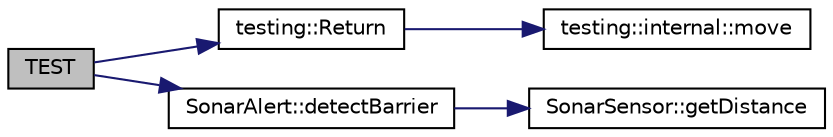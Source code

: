 digraph "TEST"
{
  edge [fontname="Helvetica",fontsize="10",labelfontname="Helvetica",labelfontsize="10"];
  node [fontname="Helvetica",fontsize="10",shape=record];
  rankdir="LR";
  Node7 [label="TEST",height=0.2,width=0.4,color="black", fillcolor="grey75", style="filled", fontcolor="black"];
  Node7 -> Node8 [color="midnightblue",fontsize="10",style="solid",fontname="Helvetica"];
  Node8 [label="testing::Return",height=0.2,width=0.4,color="black", fillcolor="white", style="filled",URL="$d0/d75/namespacetesting.html#af6d1c13e9376c77671e37545cd84359c"];
  Node8 -> Node9 [color="midnightblue",fontsize="10",style="solid",fontname="Helvetica"];
  Node9 [label="testing::internal::move",height=0.2,width=0.4,color="black", fillcolor="white", style="filled",URL="$d0/da7/namespacetesting_1_1internal.html#a0f6d06bf8c3093b9c22bb08723db201e"];
  Node7 -> Node10 [color="midnightblue",fontsize="10",style="solid",fontname="Helvetica"];
  Node10 [label="SonarAlert::detectBarrier",height=0.2,width=0.4,color="black", fillcolor="white", style="filled",URL="$d7/d26/class_sonar_alert.html#aec8f12a4a46f97e9dbd62ee91102d66c"];
  Node10 -> Node11 [color="midnightblue",fontsize="10",style="solid",fontname="Helvetica"];
  Node11 [label="SonarSensor::getDistance",height=0.2,width=0.4,color="black", fillcolor="white", style="filled",URL="$d4/d11/class_sonar_sensor.html#ab5d39703f4424f7cdd872d9d1d5fc186"];
}
